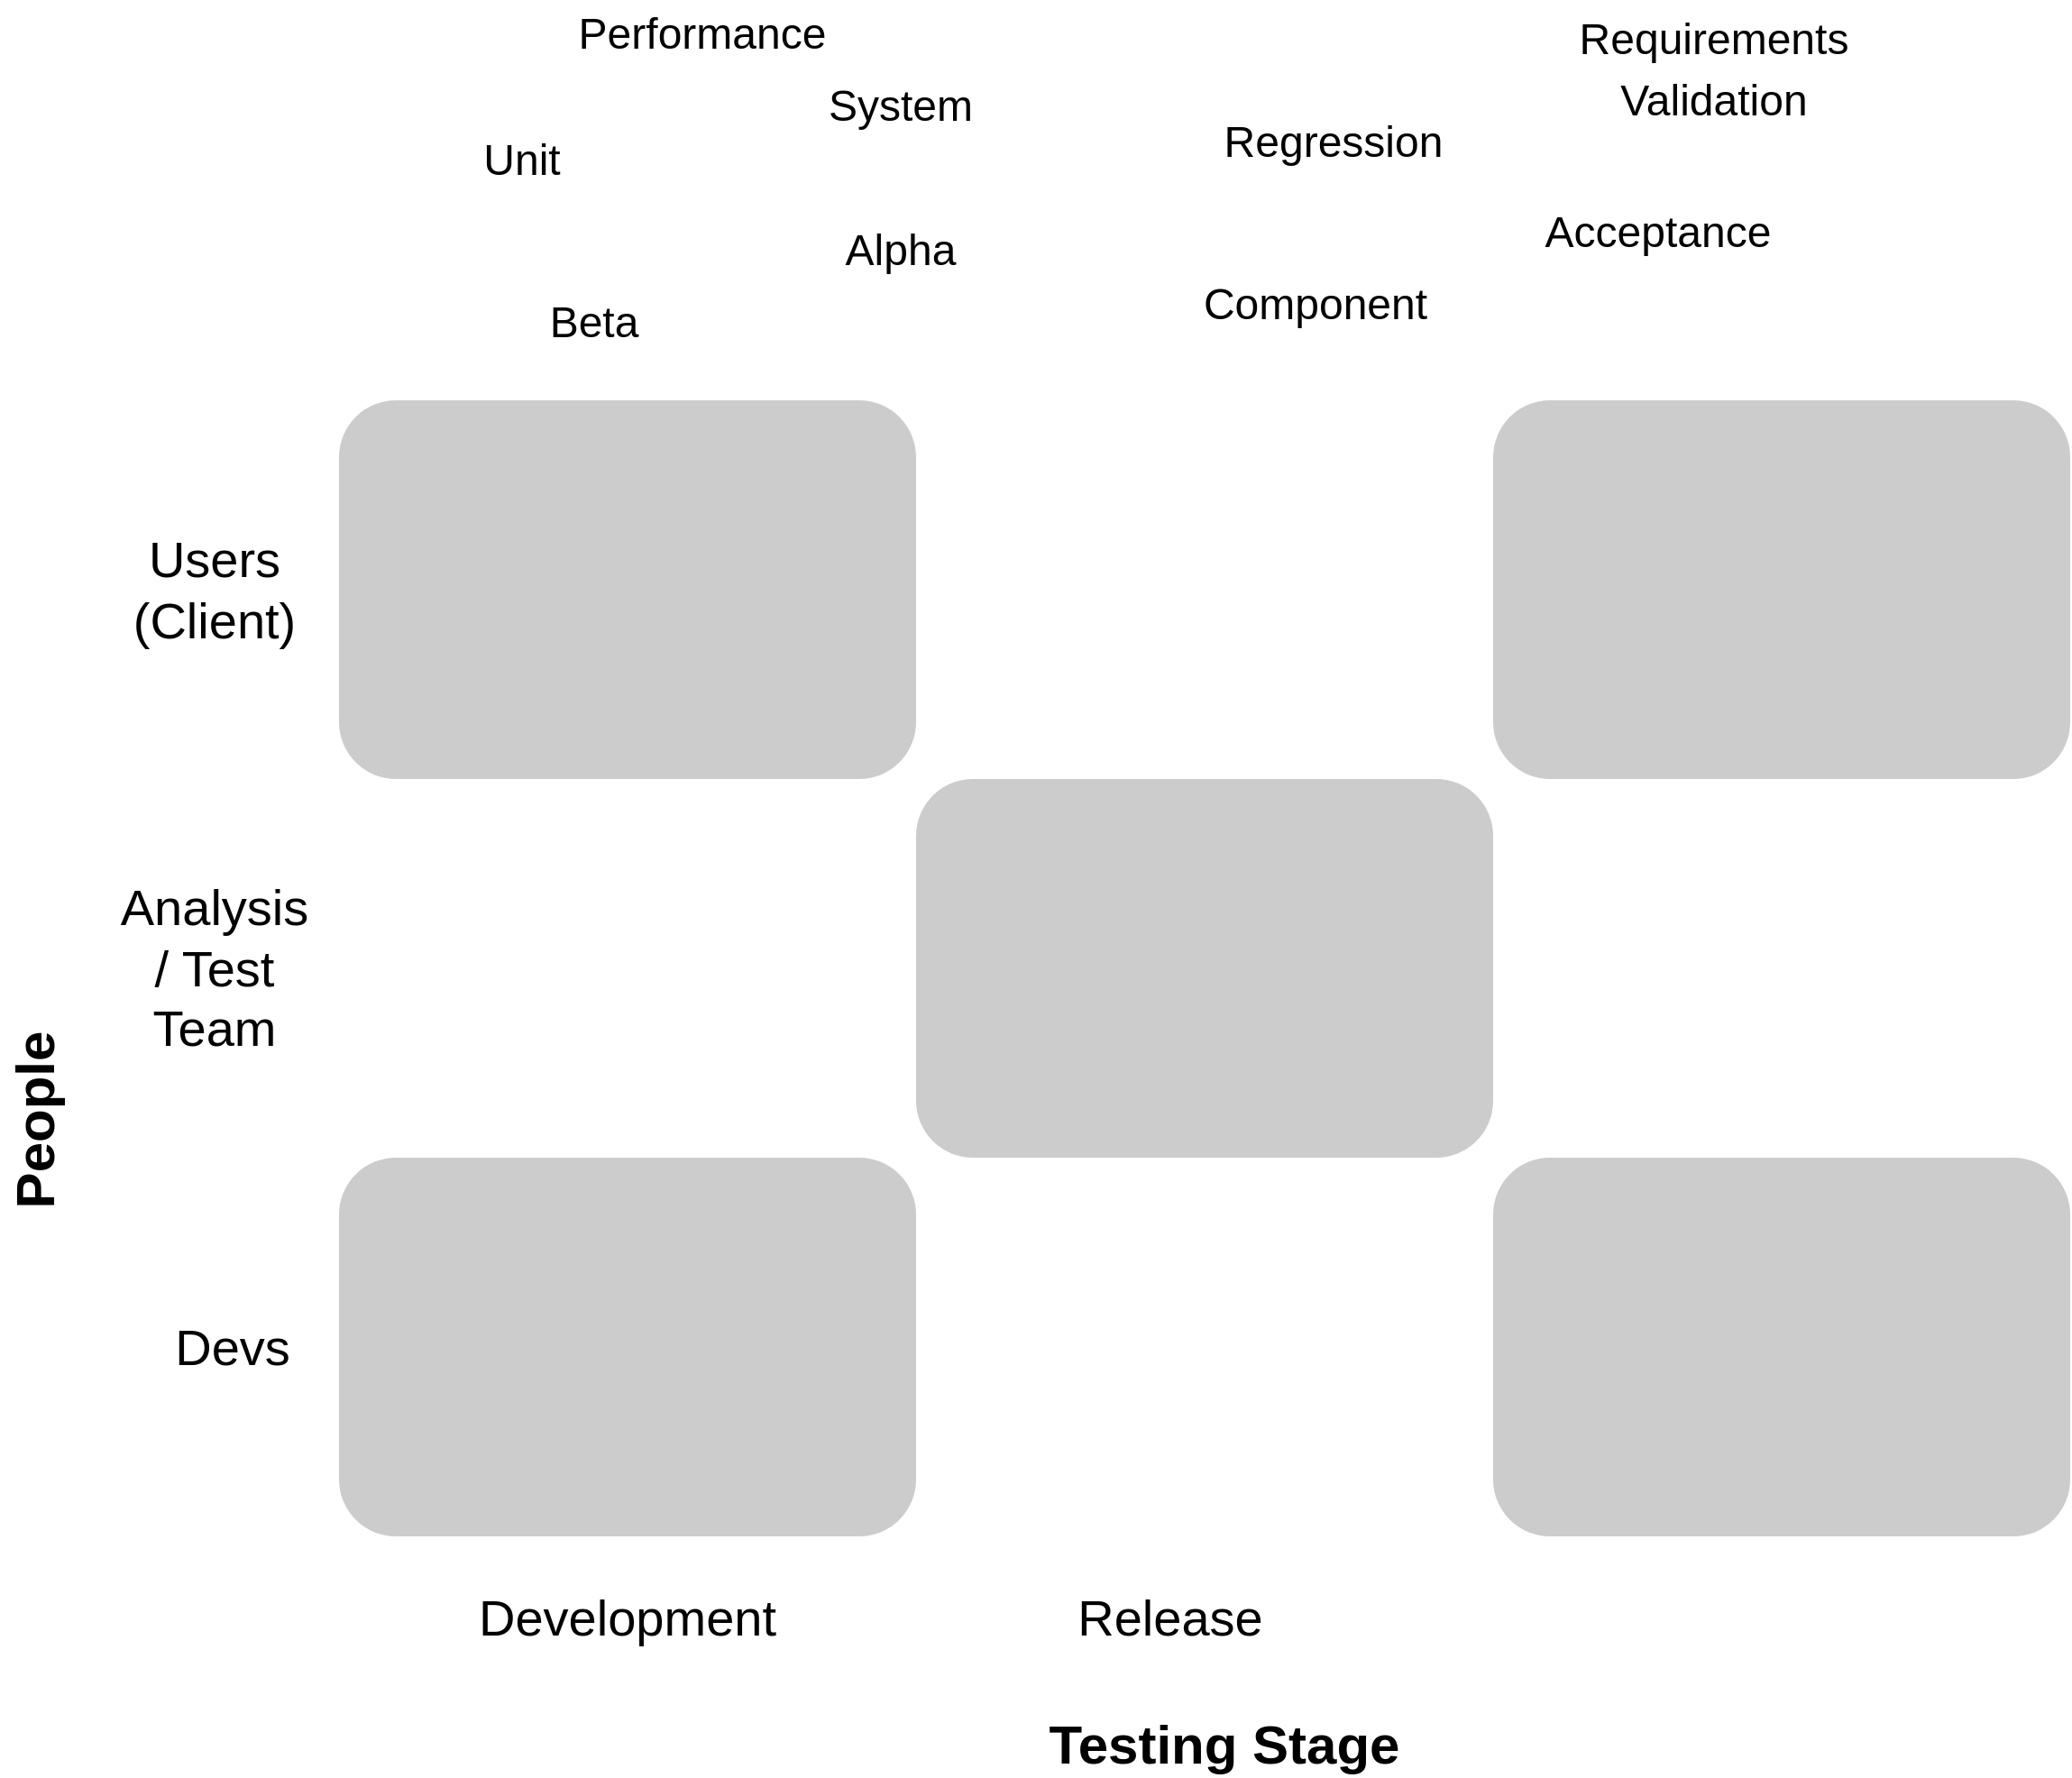 <mxfile version="20.8.10" type="device"><diagram id="3228e29e-7158-1315-38df-8450db1d8a1d" name="Page-1"><mxGraphModel dx="1569" dy="2488" grid="1" gridSize="10" guides="1" tooltips="1" connect="1" arrows="1" fold="1" page="1" pageScale="1" pageWidth="1169" pageHeight="827" background="none" math="0" shadow="0"><root><mxCell id="0"/><mxCell id="1" parent="0"/><mxCell id="0SMo37Dr7zb4FFrxxFkz-21543" value="" style="rounded=1;whiteSpace=wrap;html=1;fontColor=#000000;fillColor=#CCCCCC;strokeColor=none;" vertex="1" parent="1"><mxGeometry x="209" width="320" height="210" as="geometry"/></mxCell><mxCell id="0SMo37Dr7zb4FFrxxFkz-21550" value="" style="rounded=1;whiteSpace=wrap;html=1;fontColor=#000000;fillColor=#FFFFFF;strokeColor=none;" vertex="1" parent="1"><mxGeometry x="529" width="320" height="210" as="geometry"/></mxCell><mxCell id="0SMo37Dr7zb4FFrxxFkz-21551" value="" style="rounded=1;whiteSpace=wrap;html=1;fontColor=#000000;fillColor=#CCCCCC;strokeColor=none;" vertex="1" parent="1"><mxGeometry x="849" width="320" height="210" as="geometry"/></mxCell><mxCell id="0SMo37Dr7zb4FFrxxFkz-21552" value="" style="rounded=1;whiteSpace=wrap;html=1;fontColor=#000000;fillColor=#CCCCCC;strokeColor=none;" vertex="1" parent="1"><mxGeometry x="529" y="210" width="320" height="210" as="geometry"/></mxCell><mxCell id="0SMo37Dr7zb4FFrxxFkz-21553" value="" style="rounded=1;whiteSpace=wrap;html=1;fontColor=#000000;fillColor=#FFFFFF;strokeColor=none;" vertex="1" parent="1"><mxGeometry x="209" y="210" width="320" height="210" as="geometry"/></mxCell><mxCell id="0SMo37Dr7zb4FFrxxFkz-21554" value="" style="rounded=1;whiteSpace=wrap;html=1;fontColor=#000000;fillColor=#FFFFFF;strokeColor=none;" vertex="1" parent="1"><mxGeometry x="849" y="210" width="320" height="210" as="geometry"/></mxCell><mxCell id="0SMo37Dr7zb4FFrxxFkz-21555" value="" style="rounded=1;whiteSpace=wrap;html=1;fontColor=#000000;fillColor=#CCCCCC;strokeColor=none;" vertex="1" parent="1"><mxGeometry x="209" y="420" width="320" height="210" as="geometry"/></mxCell><mxCell id="0SMo37Dr7zb4FFrxxFkz-21556" value="" style="rounded=1;whiteSpace=wrap;html=1;fontColor=#000000;fillColor=#FFFFFF;strokeColor=none;" vertex="1" parent="1"><mxGeometry x="529" y="420" width="320" height="210" as="geometry"/></mxCell><mxCell id="0SMo37Dr7zb4FFrxxFkz-21557" value="" style="rounded=1;whiteSpace=wrap;html=1;fontColor=#000000;fillColor=#CCCCCC;strokeColor=none;" vertex="1" parent="1"><mxGeometry x="849" y="420" width="320" height="210" as="geometry"/></mxCell><mxCell id="0SMo37Dr7zb4FFrxxFkz-21558" value="&lt;font style=&quot;font-size: 28px;&quot;&gt;Development&lt;/font&gt;" style="text;html=1;strokeColor=none;fillColor=none;align=center;verticalAlign=middle;whiteSpace=wrap;rounded=0;fontColor=#000000;" vertex="1" parent="1"><mxGeometry x="339" y="660" width="60" height="30" as="geometry"/></mxCell><mxCell id="0SMo37Dr7zb4FFrxxFkz-21560" value="&lt;font style=&quot;font-size: 28px;&quot;&gt;Release&lt;/font&gt;" style="text;html=1;strokeColor=none;fillColor=none;align=center;verticalAlign=middle;whiteSpace=wrap;rounded=0;fontColor=#000000;" vertex="1" parent="1"><mxGeometry x="640" y="660" width="60" height="30" as="geometry"/></mxCell><mxCell id="0SMo37Dr7zb4FFrxxFkz-21561" value="&lt;font style=&quot;font-size: 28px;&quot;&gt;Users (Client)&lt;/font&gt;" style="text;html=1;strokeColor=none;fillColor=none;align=center;verticalAlign=middle;whiteSpace=wrap;rounded=0;fontColor=#000000;" vertex="1" parent="1"><mxGeometry x="110" y="90" width="60" height="30" as="geometry"/></mxCell><mxCell id="0SMo37Dr7zb4FFrxxFkz-21564" value="&lt;font style=&quot;font-size: 30px;&quot;&gt;&lt;b&gt;Testing Stage&lt;/b&gt;&lt;/font&gt;" style="text;html=1;strokeColor=none;fillColor=none;align=center;verticalAlign=middle;whiteSpace=wrap;rounded=0;fontColor=#000000;" vertex="1" parent="1"><mxGeometry x="550" y="730" width="300" height="30" as="geometry"/></mxCell><mxCell id="0SMo37Dr7zb4FFrxxFkz-21565" value="&lt;font style=&quot;font-size: 30px;&quot;&gt;&lt;b&gt;People&lt;/b&gt;&lt;/font&gt;" style="text;html=1;strokeColor=none;fillColor=none;align=center;verticalAlign=middle;whiteSpace=wrap;rounded=0;fontColor=#000000;rotation=-90;" vertex="1" parent="1"><mxGeometry x="-110" y="384" width="300" height="30" as="geometry"/></mxCell><mxCell id="0SMo37Dr7zb4FFrxxFkz-21568" value="&lt;font style=&quot;font-size: 28px;&quot;&gt;Analysis / Test Team&lt;/font&gt;" style="text;html=1;strokeColor=none;fillColor=none;align=center;verticalAlign=middle;whiteSpace=wrap;rounded=0;fontColor=#000000;" vertex="1" parent="1"><mxGeometry x="110" y="300" width="60" height="30" as="geometry"/></mxCell><mxCell id="0SMo37Dr7zb4FFrxxFkz-21569" value="&lt;font style=&quot;font-size: 28px;&quot;&gt;Devs&lt;/font&gt;" style="text;html=1;strokeColor=none;fillColor=none;align=center;verticalAlign=middle;whiteSpace=wrap;rounded=0;fontColor=#000000;" vertex="1" parent="1"><mxGeometry x="120" y="510" width="60" height="30" as="geometry"/></mxCell><mxCell id="0SMo37Dr7zb4FFrxxFkz-21571" value="&lt;font style=&quot;font-size: 24px;&quot;&gt;Unit&lt;/font&gt;" style="text;html=1;strokeColor=none;fillColor=none;align=center;verticalAlign=middle;whiteSpace=wrap;rounded=0;fontSize=28;fontColor=#000000;" vertex="1" parent="1"><mxGeometry x="200" y="-150" width="221" height="30" as="geometry"/></mxCell><mxCell id="0SMo37Dr7zb4FFrxxFkz-21573" value="&lt;font style=&quot;font-size: 24px;&quot;&gt;Component&lt;/font&gt;" style="text;html=1;strokeColor=none;fillColor=none;align=center;verticalAlign=middle;whiteSpace=wrap;rounded=0;fontSize=28;fontColor=#000000;" vertex="1" parent="1"><mxGeometry x="640" y="-70" width="221" height="30" as="geometry"/></mxCell><mxCell id="0SMo37Dr7zb4FFrxxFkz-21574" value="&lt;font style=&quot;font-size: 24px;&quot;&gt;System&lt;/font&gt;" style="text;html=1;strokeColor=none;fillColor=none;align=center;verticalAlign=middle;whiteSpace=wrap;rounded=0;fontSize=28;fontColor=#000000;" vertex="1" parent="1"><mxGeometry x="410" y="-180" width="221" height="30" as="geometry"/></mxCell><mxCell id="0SMo37Dr7zb4FFrxxFkz-21576" value="&lt;font style=&quot;font-size: 24px;&quot;&gt;Regression&lt;/font&gt;" style="text;html=1;strokeColor=none;fillColor=none;align=center;verticalAlign=middle;whiteSpace=wrap;rounded=0;fontSize=28;fontColor=#000000;" vertex="1" parent="1"><mxGeometry x="650" y="-160" width="221" height="30" as="geometry"/></mxCell><mxCell id="0SMo37Dr7zb4FFrxxFkz-21577" value="&lt;font style=&quot;font-size: 24px;&quot;&gt;Alpha&lt;/font&gt;" style="text;html=1;strokeColor=none;fillColor=none;align=center;verticalAlign=middle;whiteSpace=wrap;rounded=0;fontSize=28;fontColor=#000000;" vertex="1" parent="1"><mxGeometry x="410" y="-100" width="221" height="30" as="geometry"/></mxCell><mxCell id="0SMo37Dr7zb4FFrxxFkz-21578" value="&lt;font style=&quot;font-size: 24px;&quot;&gt;Beta&lt;/font&gt;" style="text;html=1;strokeColor=none;fillColor=none;align=center;verticalAlign=middle;whiteSpace=wrap;rounded=0;fontSize=28;fontColor=#000000;" vertex="1" parent="1"><mxGeometry x="240" y="-60" width="221" height="30" as="geometry"/></mxCell><mxCell id="0SMo37Dr7zb4FFrxxFkz-21579" value="&lt;font style=&quot;font-size: 24px;&quot;&gt;Acceptance&lt;/font&gt;" style="text;html=1;strokeColor=none;fillColor=none;align=center;verticalAlign=middle;whiteSpace=wrap;rounded=0;fontSize=28;fontColor=#000000;" vertex="1" parent="1"><mxGeometry x="830" y="-110" width="221" height="30" as="geometry"/></mxCell><mxCell id="0SMo37Dr7zb4FFrxxFkz-21581" value="&lt;font style=&quot;font-size: 24px;&quot;&gt;Performance&lt;/font&gt;" style="text;html=1;strokeColor=none;fillColor=none;align=center;verticalAlign=middle;whiteSpace=wrap;rounded=0;fontSize=28;fontColor=#000000;" vertex="1" parent="1"><mxGeometry x="300" y="-220" width="221" height="30" as="geometry"/></mxCell><mxCell id="0SMo37Dr7zb4FFrxxFkz-21582" value="&lt;font style=&quot;font-size: 24px;&quot;&gt;Requirements Validation&lt;/font&gt;" style="text;html=1;strokeColor=none;fillColor=none;align=center;verticalAlign=middle;whiteSpace=wrap;rounded=0;fontSize=28;fontColor=#000000;" vertex="1" parent="1"><mxGeometry x="861" y="-200" width="221" height="30" as="geometry"/></mxCell></root></mxGraphModel></diagram></mxfile>